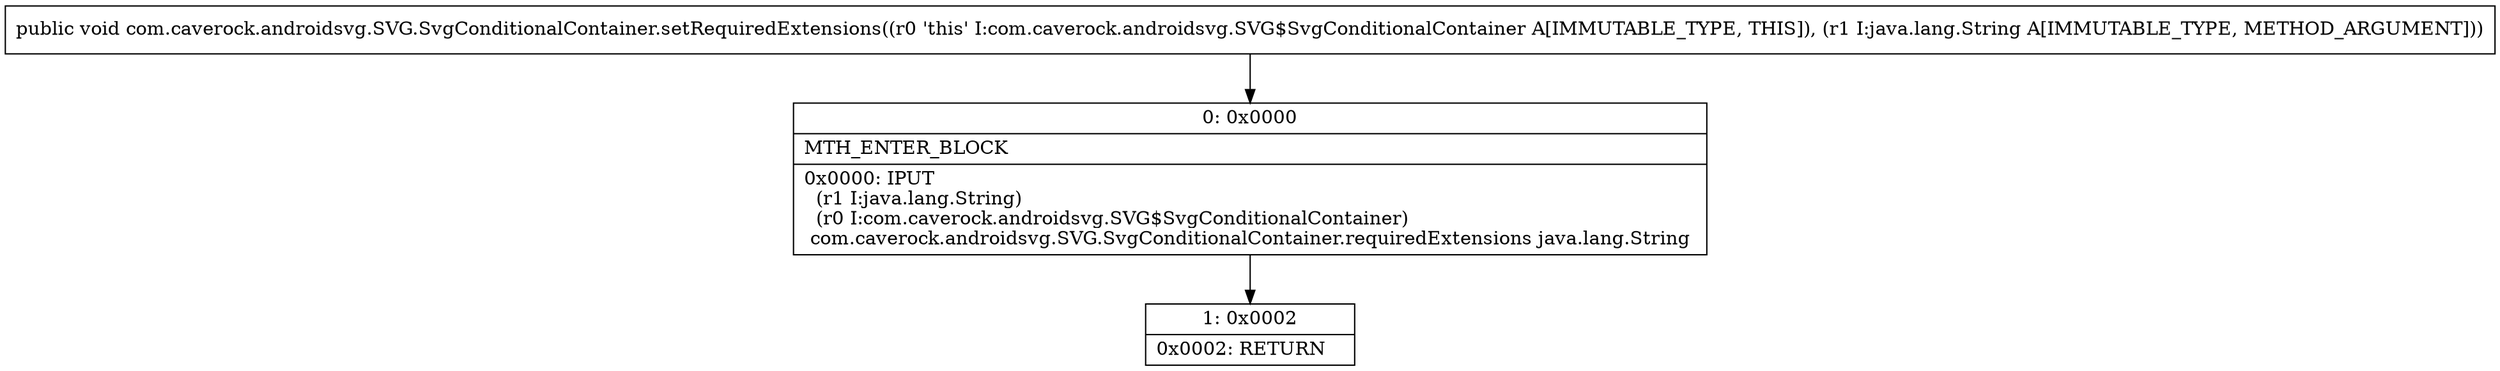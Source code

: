 digraph "CFG forcom.caverock.androidsvg.SVG.SvgConditionalContainer.setRequiredExtensions(Ljava\/lang\/String;)V" {
Node_0 [shape=record,label="{0\:\ 0x0000|MTH_ENTER_BLOCK\l|0x0000: IPUT  \l  (r1 I:java.lang.String)\l  (r0 I:com.caverock.androidsvg.SVG$SvgConditionalContainer)\l com.caverock.androidsvg.SVG.SvgConditionalContainer.requiredExtensions java.lang.String \l}"];
Node_1 [shape=record,label="{1\:\ 0x0002|0x0002: RETURN   \l}"];
MethodNode[shape=record,label="{public void com.caverock.androidsvg.SVG.SvgConditionalContainer.setRequiredExtensions((r0 'this' I:com.caverock.androidsvg.SVG$SvgConditionalContainer A[IMMUTABLE_TYPE, THIS]), (r1 I:java.lang.String A[IMMUTABLE_TYPE, METHOD_ARGUMENT])) }"];
MethodNode -> Node_0;
Node_0 -> Node_1;
}

